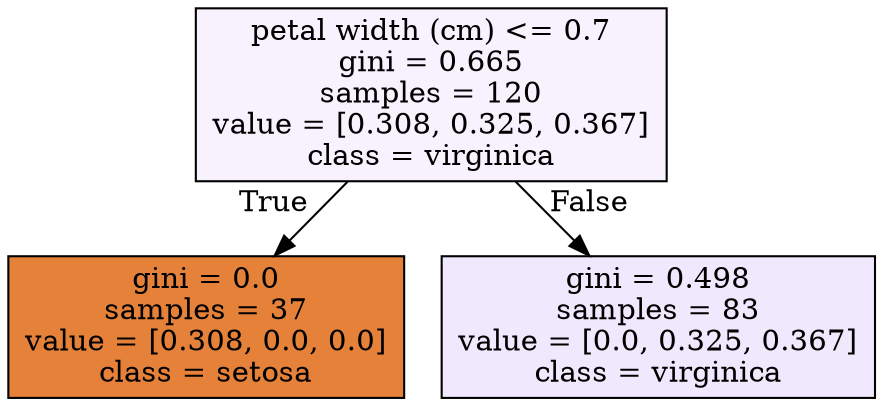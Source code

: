 digraph Tree {
node [shape=box, style="filled", color="black"] ;
0 [label="petal width (cm) <= 0.7\ngini = 0.665\nsamples = 120\nvalue = [0.308, 0.325, 0.367]\nclass = virginica", fillcolor="#8139e510"] ;
1 [label="gini = 0.0\nsamples = 37\nvalue = [0.308, 0.0, 0.0]\nclass = setosa", fillcolor="#e58139ff"] ;
0 -> 1 [labeldistance=2.5, labelangle=45, headlabel="True"] ;
2 [label="gini = 0.498\nsamples = 83\nvalue = [0.0, 0.325, 0.367]\nclass = virginica", fillcolor="#8139e51d"] ;
0 -> 2 [labeldistance=2.5, labelangle=-45, headlabel="False"] ;
}